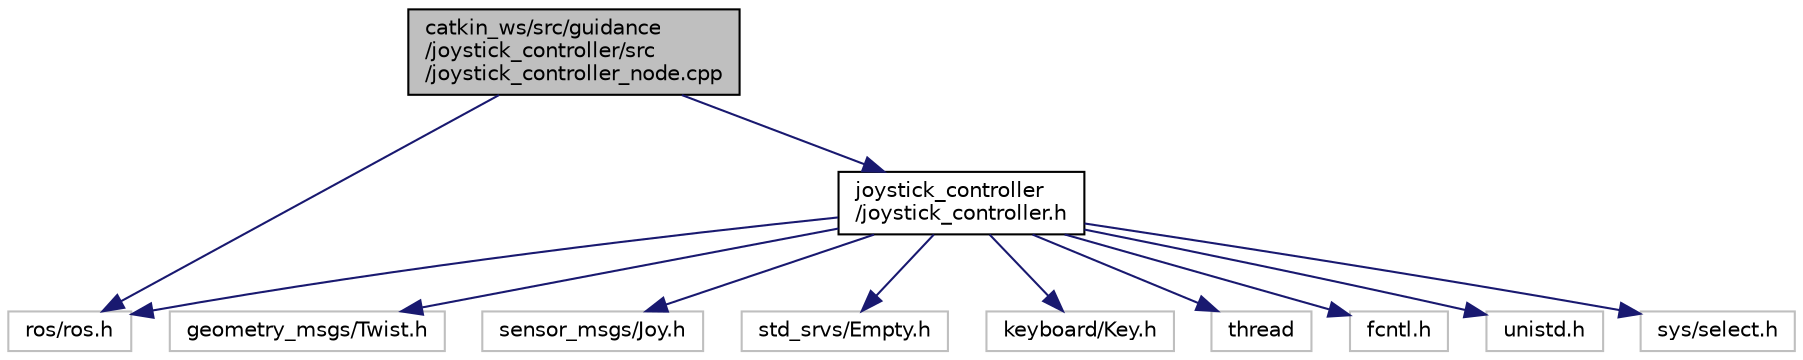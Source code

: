 digraph "catkin_ws/src/guidance/joystick_controller/src/joystick_controller_node.cpp"
{
 // LATEX_PDF_SIZE
  edge [fontname="Helvetica",fontsize="10",labelfontname="Helvetica",labelfontsize="10"];
  node [fontname="Helvetica",fontsize="10",shape=record];
  Node1 [label="catkin_ws/src/guidance\l/joystick_controller/src\l/joystick_controller_node.cpp",height=0.2,width=0.4,color="black", fillcolor="grey75", style="filled", fontcolor="black",tooltip=" "];
  Node1 -> Node2 [color="midnightblue",fontsize="10",style="solid",fontname="Helvetica"];
  Node2 [label="ros/ros.h",height=0.2,width=0.4,color="grey75", fillcolor="white", style="filled",tooltip=" "];
  Node1 -> Node3 [color="midnightblue",fontsize="10",style="solid",fontname="Helvetica"];
  Node3 [label="joystick_controller\l/joystick_controller.h",height=0.2,width=0.4,color="black", fillcolor="white", style="filled",URL="$joystick__controller_8h.html",tooltip=" "];
  Node3 -> Node2 [color="midnightblue",fontsize="10",style="solid",fontname="Helvetica"];
  Node3 -> Node4 [color="midnightblue",fontsize="10",style="solid",fontname="Helvetica"];
  Node4 [label="geometry_msgs/Twist.h",height=0.2,width=0.4,color="grey75", fillcolor="white", style="filled",tooltip=" "];
  Node3 -> Node5 [color="midnightblue",fontsize="10",style="solid",fontname="Helvetica"];
  Node5 [label="sensor_msgs/Joy.h",height=0.2,width=0.4,color="grey75", fillcolor="white", style="filled",tooltip=" "];
  Node3 -> Node6 [color="midnightblue",fontsize="10",style="solid",fontname="Helvetica"];
  Node6 [label="std_srvs/Empty.h",height=0.2,width=0.4,color="grey75", fillcolor="white", style="filled",tooltip=" "];
  Node3 -> Node7 [color="midnightblue",fontsize="10",style="solid",fontname="Helvetica"];
  Node7 [label="keyboard/Key.h",height=0.2,width=0.4,color="grey75", fillcolor="white", style="filled",tooltip=" "];
  Node3 -> Node8 [color="midnightblue",fontsize="10",style="solid",fontname="Helvetica"];
  Node8 [label="thread",height=0.2,width=0.4,color="grey75", fillcolor="white", style="filled",tooltip=" "];
  Node3 -> Node9 [color="midnightblue",fontsize="10",style="solid",fontname="Helvetica"];
  Node9 [label="fcntl.h",height=0.2,width=0.4,color="grey75", fillcolor="white", style="filled",tooltip=" "];
  Node3 -> Node10 [color="midnightblue",fontsize="10",style="solid",fontname="Helvetica"];
  Node10 [label="unistd.h",height=0.2,width=0.4,color="grey75", fillcolor="white", style="filled",tooltip=" "];
  Node3 -> Node11 [color="midnightblue",fontsize="10",style="solid",fontname="Helvetica"];
  Node11 [label="sys/select.h",height=0.2,width=0.4,color="grey75", fillcolor="white", style="filled",tooltip=" "];
}

